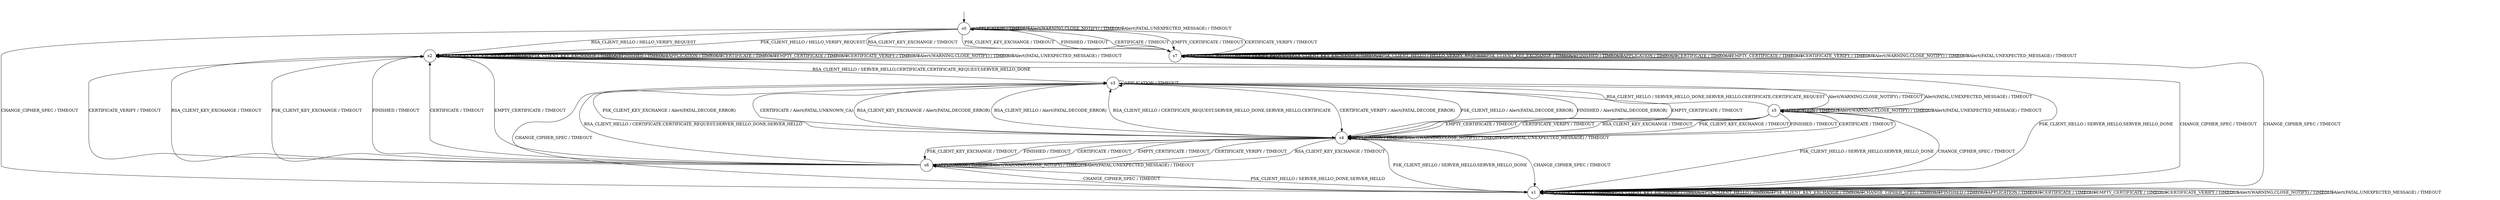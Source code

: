 digraph g {
__start0 [label="" shape="none"];

	s0 [shape="circle" label="s0"];
	s1 [shape="circle" label="s1"];
	s2 [shape="circle" label="s2"];
	s3 [shape="circle" label="s3"];
	s4 [shape="circle" label="s4"];
	s5 [shape="circle" label="s5"];
	s6 [shape="circle" label="s6"];
	s7 [shape="circle" label="s7"];
	s0 -> s2 [label="RSA_CLIENT_HELLO / HELLO_VERIFY_REQUEST"];
	s0 -> s7 [label="RSA_CLIENT_KEY_EXCHANGE / TIMEOUT"];
	s0 -> s2 [label="PSK_CLIENT_HELLO / HELLO_VERIFY_REQUEST"];
	s0 -> s7 [label="PSK_CLIENT_KEY_EXCHANGE / TIMEOUT"];
	s0 -> s1 [label="CHANGE_CIPHER_SPEC / TIMEOUT"];
	s0 -> s7 [label="FINISHED / TIMEOUT"];
	s0 -> s0 [label="APPLICATION / TIMEOUT"];
	s0 -> s7 [label="CERTIFICATE / TIMEOUT"];
	s0 -> s7 [label="EMPTY_CERTIFICATE / TIMEOUT"];
	s0 -> s7 [label="CERTIFICATE_VERIFY / TIMEOUT"];
	s0 -> s0 [label="Alert(WARNING,CLOSE_NOTIFY) / TIMEOUT"];
	s0 -> s0 [label="Alert(FATAL,UNEXPECTED_MESSAGE) / TIMEOUT"];
	s1 -> s1 [label="RSA_CLIENT_HELLO / TIMEOUT"];
	s1 -> s1 [label="RSA_CLIENT_KEY_EXCHANGE / TIMEOUT"];
	s1 -> s1 [label="PSK_CLIENT_HELLO / TIMEOUT"];
	s1 -> s1 [label="PSK_CLIENT_KEY_EXCHANGE / TIMEOUT"];
	s1 -> s1 [label="CHANGE_CIPHER_SPEC / TIMEOUT"];
	s1 -> s1 [label="FINISHED / TIMEOUT"];
	s1 -> s1 [label="APPLICATION / TIMEOUT"];
	s1 -> s1 [label="CERTIFICATE / TIMEOUT"];
	s1 -> s1 [label="EMPTY_CERTIFICATE / TIMEOUT"];
	s1 -> s1 [label="CERTIFICATE_VERIFY / TIMEOUT"];
	s1 -> s1 [label="Alert(WARNING,CLOSE_NOTIFY) / TIMEOUT"];
	s1 -> s1 [label="Alert(FATAL,UNEXPECTED_MESSAGE) / TIMEOUT"];
	s2 -> s3 [label="RSA_CLIENT_HELLO / SERVER_HELLO,CERTIFICATE,CERTIFICATE_REQUEST,SERVER_HELLO_DONE"];
	s2 -> s2 [label="RSA_CLIENT_KEY_EXCHANGE / TIMEOUT"];
	s2 -> s1 [label="PSK_CLIENT_HELLO / SERVER_HELLO,SERVER_HELLO_DONE"];
	s2 -> s2 [label="PSK_CLIENT_KEY_EXCHANGE / TIMEOUT"];
	s2 -> s1 [label="CHANGE_CIPHER_SPEC / TIMEOUT"];
	s2 -> s2 [label="FINISHED / TIMEOUT"];
	s2 -> s2 [label="APPLICATION / TIMEOUT"];
	s2 -> s2 [label="CERTIFICATE / TIMEOUT"];
	s2 -> s2 [label="EMPTY_CERTIFICATE / TIMEOUT"];
	s2 -> s2 [label="CERTIFICATE_VERIFY / TIMEOUT"];
	s2 -> s2 [label="Alert(WARNING,CLOSE_NOTIFY) / TIMEOUT"];
	s2 -> s2 [label="Alert(FATAL,UNEXPECTED_MESSAGE) / TIMEOUT"];
	s3 -> s4 [label="RSA_CLIENT_HELLO / Alert(FATAL,DECODE_ERROR)"];
	s3 -> s4 [label="RSA_CLIENT_KEY_EXCHANGE / Alert(FATAL,DECODE_ERROR)"];
	s3 -> s4 [label="PSK_CLIENT_HELLO / Alert(FATAL,DECODE_ERROR)"];
	s3 -> s4 [label="PSK_CLIENT_KEY_EXCHANGE / Alert(FATAL,DECODE_ERROR)"];
	s3 -> s1 [label="CHANGE_CIPHER_SPEC / TIMEOUT"];
	s3 -> s4 [label="FINISHED / Alert(FATAL,DECODE_ERROR)"];
	s3 -> s3 [label="APPLICATION / TIMEOUT"];
	s3 -> s4 [label="CERTIFICATE / Alert(FATAL,UNKNOWN_CA)"];
	s3 -> s4 [label="EMPTY_CERTIFICATE / TIMEOUT"];
	s3 -> s4 [label="CERTIFICATE_VERIFY / Alert(FATAL,DECODE_ERROR)"];
	s3 -> s5 [label="Alert(WARNING,CLOSE_NOTIFY) / TIMEOUT"];
	s3 -> s5 [label="Alert(FATAL,UNEXPECTED_MESSAGE) / TIMEOUT"];
	s4 -> s3 [label="RSA_CLIENT_HELLO / CERTIFICATE_REQUEST,SERVER_HELLO_DONE,SERVER_HELLO,CERTIFICATE"];
	s4 -> s6 [label="RSA_CLIENT_KEY_EXCHANGE / TIMEOUT"];
	s4 -> s1 [label="PSK_CLIENT_HELLO / SERVER_HELLO,SERVER_HELLO_DONE"];
	s4 -> s6 [label="PSK_CLIENT_KEY_EXCHANGE / TIMEOUT"];
	s4 -> s1 [label="CHANGE_CIPHER_SPEC / TIMEOUT"];
	s4 -> s6 [label="FINISHED / TIMEOUT"];
	s4 -> s4 [label="APPLICATION / TIMEOUT"];
	s4 -> s6 [label="CERTIFICATE / TIMEOUT"];
	s4 -> s6 [label="EMPTY_CERTIFICATE / TIMEOUT"];
	s4 -> s6 [label="CERTIFICATE_VERIFY / TIMEOUT"];
	s4 -> s4 [label="Alert(WARNING,CLOSE_NOTIFY) / TIMEOUT"];
	s4 -> s4 [label="Alert(FATAL,UNEXPECTED_MESSAGE) / TIMEOUT"];
	s5 -> s3 [label="RSA_CLIENT_HELLO / SERVER_HELLO_DONE,SERVER_HELLO,CERTIFICATE,CERTIFICATE_REQUEST"];
	s5 -> s4 [label="RSA_CLIENT_KEY_EXCHANGE / TIMEOUT"];
	s5 -> s1 [label="PSK_CLIENT_HELLO / SERVER_HELLO,SERVER_HELLO_DONE"];
	s5 -> s4 [label="PSK_CLIENT_KEY_EXCHANGE / TIMEOUT"];
	s5 -> s1 [label="CHANGE_CIPHER_SPEC / TIMEOUT"];
	s5 -> s4 [label="FINISHED / TIMEOUT"];
	s5 -> s5 [label="APPLICATION / TIMEOUT"];
	s5 -> s4 [label="CERTIFICATE / TIMEOUT"];
	s5 -> s4 [label="EMPTY_CERTIFICATE / TIMEOUT"];
	s5 -> s4 [label="CERTIFICATE_VERIFY / TIMEOUT"];
	s5 -> s5 [label="Alert(WARNING,CLOSE_NOTIFY) / TIMEOUT"];
	s5 -> s5 [label="Alert(FATAL,UNEXPECTED_MESSAGE) / TIMEOUT"];
	s6 -> s3 [label="RSA_CLIENT_HELLO / CERTIFICATE,CERTIFICATE_REQUEST,SERVER_HELLO_DONE,SERVER_HELLO"];
	s6 -> s2 [label="RSA_CLIENT_KEY_EXCHANGE / TIMEOUT"];
	s6 -> s1 [label="PSK_CLIENT_HELLO / SERVER_HELLO_DONE,SERVER_HELLO"];
	s6 -> s2 [label="PSK_CLIENT_KEY_EXCHANGE / TIMEOUT"];
	s6 -> s1 [label="CHANGE_CIPHER_SPEC / TIMEOUT"];
	s6 -> s2 [label="FINISHED / TIMEOUT"];
	s6 -> s6 [label="APPLICATION / TIMEOUT"];
	s6 -> s2 [label="CERTIFICATE / TIMEOUT"];
	s6 -> s2 [label="EMPTY_CERTIFICATE / TIMEOUT"];
	s6 -> s2 [label="CERTIFICATE_VERIFY / TIMEOUT"];
	s6 -> s6 [label="Alert(WARNING,CLOSE_NOTIFY) / TIMEOUT"];
	s6 -> s6 [label="Alert(FATAL,UNEXPECTED_MESSAGE) / TIMEOUT"];
	s7 -> s7 [label="RSA_CLIENT_HELLO / HELLO_VERIFY_REQUEST"];
	s7 -> s7 [label="RSA_CLIENT_KEY_EXCHANGE / TIMEOUT"];
	s7 -> s7 [label="PSK_CLIENT_HELLO / HELLO_VERIFY_REQUEST"];
	s7 -> s7 [label="PSK_CLIENT_KEY_EXCHANGE / TIMEOUT"];
	s7 -> s1 [label="CHANGE_CIPHER_SPEC / TIMEOUT"];
	s7 -> s7 [label="FINISHED / TIMEOUT"];
	s7 -> s7 [label="APPLICATION / TIMEOUT"];
	s7 -> s7 [label="CERTIFICATE / TIMEOUT"];
	s7 -> s7 [label="EMPTY_CERTIFICATE / TIMEOUT"];
	s7 -> s7 [label="CERTIFICATE_VERIFY / TIMEOUT"];
	s7 -> s7 [label="Alert(WARNING,CLOSE_NOTIFY) / TIMEOUT"];
	s7 -> s7 [label="Alert(FATAL,UNEXPECTED_MESSAGE) / TIMEOUT"];

__start0 -> s0;
}
